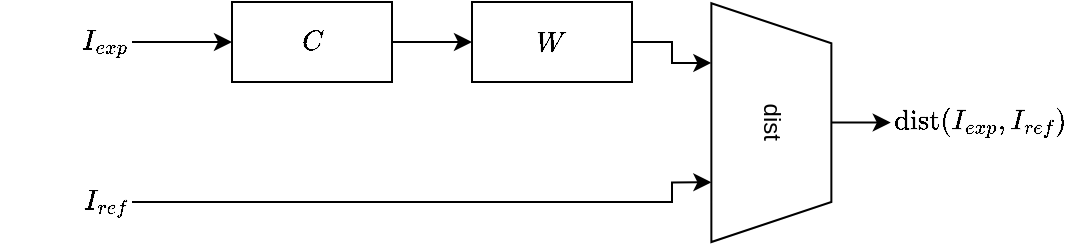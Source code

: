 <mxfile version="21.3.7" type="device">
  <diagram name="Página-1" id="ewI61By78SQCNoef6P6P">
    <mxGraphModel dx="830" dy="443" grid="1" gridSize="10" guides="1" tooltips="1" connect="1" arrows="1" fold="1" page="1" pageScale="1" pageWidth="827" pageHeight="1169" math="1" shadow="0">
      <root>
        <mxCell id="0" />
        <mxCell id="1" parent="0" />
        <mxCell id="ERwKMwote7PyxkMobmdI-23" style="edgeStyle=orthogonalEdgeStyle;rounded=0;orthogonalLoop=1;jettySize=auto;html=1;entryX=0;entryY=0.5;entryDx=0;entryDy=0;" parent="1" source="ERwKMwote7PyxkMobmdI-3" target="ERwKMwote7PyxkMobmdI-22" edge="1">
          <mxGeometry relative="1" as="geometry" />
        </mxCell>
        <mxCell id="ERwKMwote7PyxkMobmdI-3" value="$$C$$" style="rounded=0;whiteSpace=wrap;html=1;" parent="1" vertex="1">
          <mxGeometry x="120" y="320" width="80" height="40" as="geometry" />
        </mxCell>
        <mxCell id="ERwKMwote7PyxkMobmdI-4" value="" style="endArrow=classic;html=1;rounded=0;entryX=0;entryY=0.5;entryDx=0;entryDy=0;exitX=1;exitY=0.5;exitDx=0;exitDy=0;" parent="1" source="ERwKMwote7PyxkMobmdI-7" target="ERwKMwote7PyxkMobmdI-3" edge="1">
          <mxGeometry width="50" height="50" relative="1" as="geometry">
            <mxPoint x="80" y="350" as="sourcePoint" />
            <mxPoint x="440" y="570" as="targetPoint" />
          </mxGeometry>
        </mxCell>
        <mxCell id="ERwKMwote7PyxkMobmdI-7" value="$$I_{exp}$$" style="text;html=1;strokeColor=none;fillColor=none;align=right;verticalAlign=middle;whiteSpace=wrap;rounded=0;" parent="1" vertex="1">
          <mxGeometry x="40" y="325" width="30" height="30" as="geometry" />
        </mxCell>
        <mxCell id="ERwKMwote7PyxkMobmdI-10" style="edgeStyle=orthogonalEdgeStyle;rounded=0;orthogonalLoop=1;jettySize=auto;html=1;entryX=0.75;entryY=1;entryDx=0;entryDy=0;" parent="1" source="ERwKMwote7PyxkMobmdI-8" target="ERwKMwote7PyxkMobmdI-11" edge="1">
          <mxGeometry relative="1" as="geometry">
            <mxPoint x="120" y="420" as="targetPoint" />
            <Array as="points">
              <mxPoint x="340" y="420" />
              <mxPoint x="340" y="410" />
            </Array>
          </mxGeometry>
        </mxCell>
        <mxCell id="ERwKMwote7PyxkMobmdI-8" value="$$I_{ref}$$" style="text;html=1;strokeColor=none;fillColor=none;align=right;verticalAlign=middle;whiteSpace=wrap;rounded=0;" parent="1" vertex="1">
          <mxGeometry x="40" y="405" width="30" height="30" as="geometry" />
        </mxCell>
        <mxCell id="ERwKMwote7PyxkMobmdI-20" style="edgeStyle=orthogonalEdgeStyle;rounded=0;orthogonalLoop=1;jettySize=auto;html=1;entryX=0.25;entryY=1;entryDx=0;entryDy=0;exitX=1;exitY=0.5;exitDx=0;exitDy=0;" parent="1" source="ERwKMwote7PyxkMobmdI-22" target="ERwKMwote7PyxkMobmdI-11" edge="1">
          <mxGeometry relative="1" as="geometry">
            <mxPoint x="400" y="380" as="targetPoint" />
          </mxGeometry>
        </mxCell>
        <mxCell id="ERwKMwote7PyxkMobmdI-24" style="edgeStyle=orthogonalEdgeStyle;rounded=0;orthogonalLoop=1;jettySize=auto;html=1;entryX=0;entryY=0.5;entryDx=0;entryDy=0;" parent="1" source="ERwKMwote7PyxkMobmdI-11" target="ERwKMwote7PyxkMobmdI-21" edge="1">
          <mxGeometry relative="1" as="geometry" />
        </mxCell>
        <mxCell id="ERwKMwote7PyxkMobmdI-11" value="dist" style="shape=trapezoid;perimeter=trapezoidPerimeter;whiteSpace=wrap;html=1;fixedSize=1;rotation=90;" parent="1" vertex="1">
          <mxGeometry x="330" y="350.31" width="119.37" height="60" as="geometry" />
        </mxCell>
        <mxCell id="ERwKMwote7PyxkMobmdI-21" value="$$\text{dist}(I_{exp}, I_{ref})$$" style="text;html=1;strokeColor=none;fillColor=none;align=left;verticalAlign=middle;whiteSpace=wrap;rounded=0;" parent="1" vertex="1">
          <mxGeometry x="449.37" y="365.31" width="90" height="30" as="geometry" />
        </mxCell>
        <mxCell id="ERwKMwote7PyxkMobmdI-22" value="$$W$$" style="rounded=0;whiteSpace=wrap;html=1;" parent="1" vertex="1">
          <mxGeometry x="240" y="320" width="80" height="40" as="geometry" />
        </mxCell>
      </root>
    </mxGraphModel>
  </diagram>
</mxfile>

